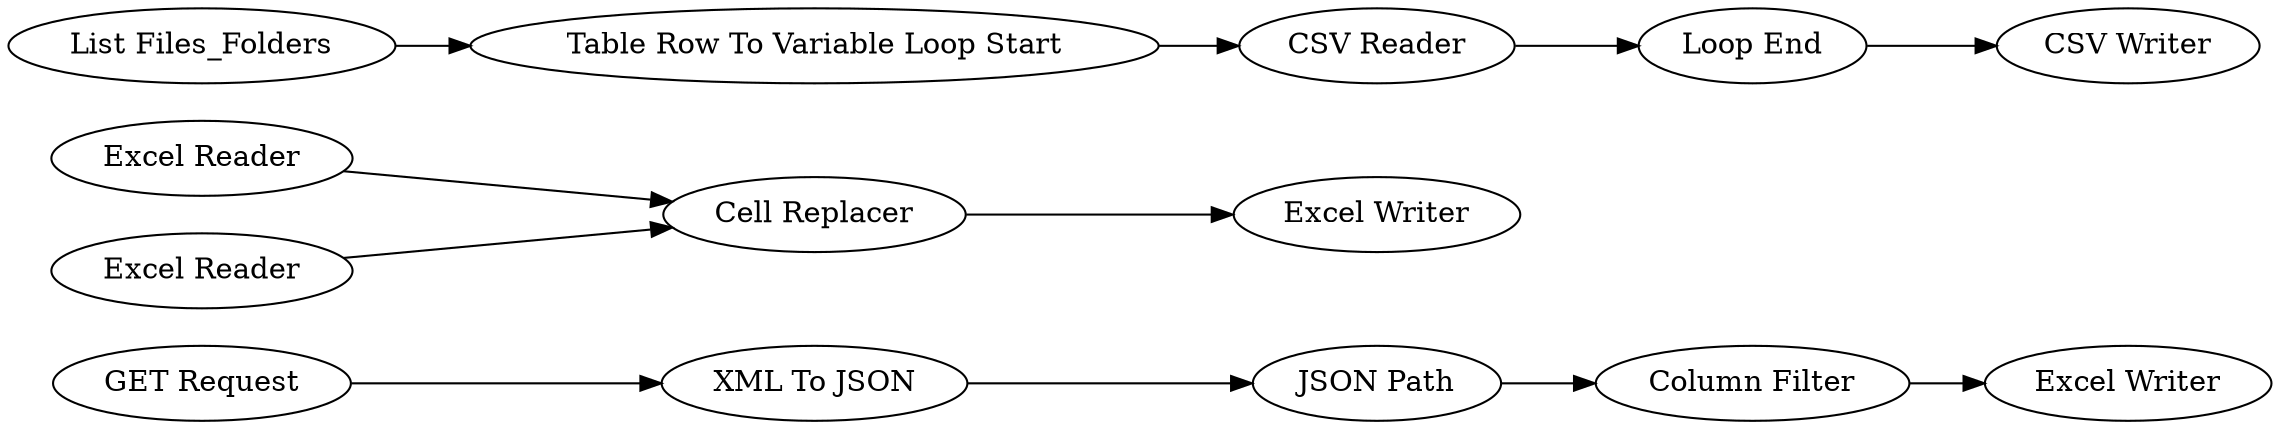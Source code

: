 digraph {
	12 -> 13
	7 -> 8
	11 -> 12
	4 -> 5
	8 -> 9
	13 -> 14
	3 -> 4
	14 -> 15
	5 -> 10
	2 -> 3
	6 -> 8
	5 [label="Loop End"]
	14 [label="Column Filter"]
	13 [label="JSON Path"]
	7 [label="Excel Reader"]
	9 [label="Excel Writer"]
	11 [label="GET Request"]
	4 [label="CSV Reader"]
	6 [label="Excel Reader"]
	8 [label="Cell Replacer"]
	15 [label="Excel Writer"]
	12 [label="XML To JSON"]
	3 [label="Table Row To Variable Loop Start"]
	2 [label="List Files_Folders"]
	10 [label="CSV Writer"]
	rankdir=LR
}

